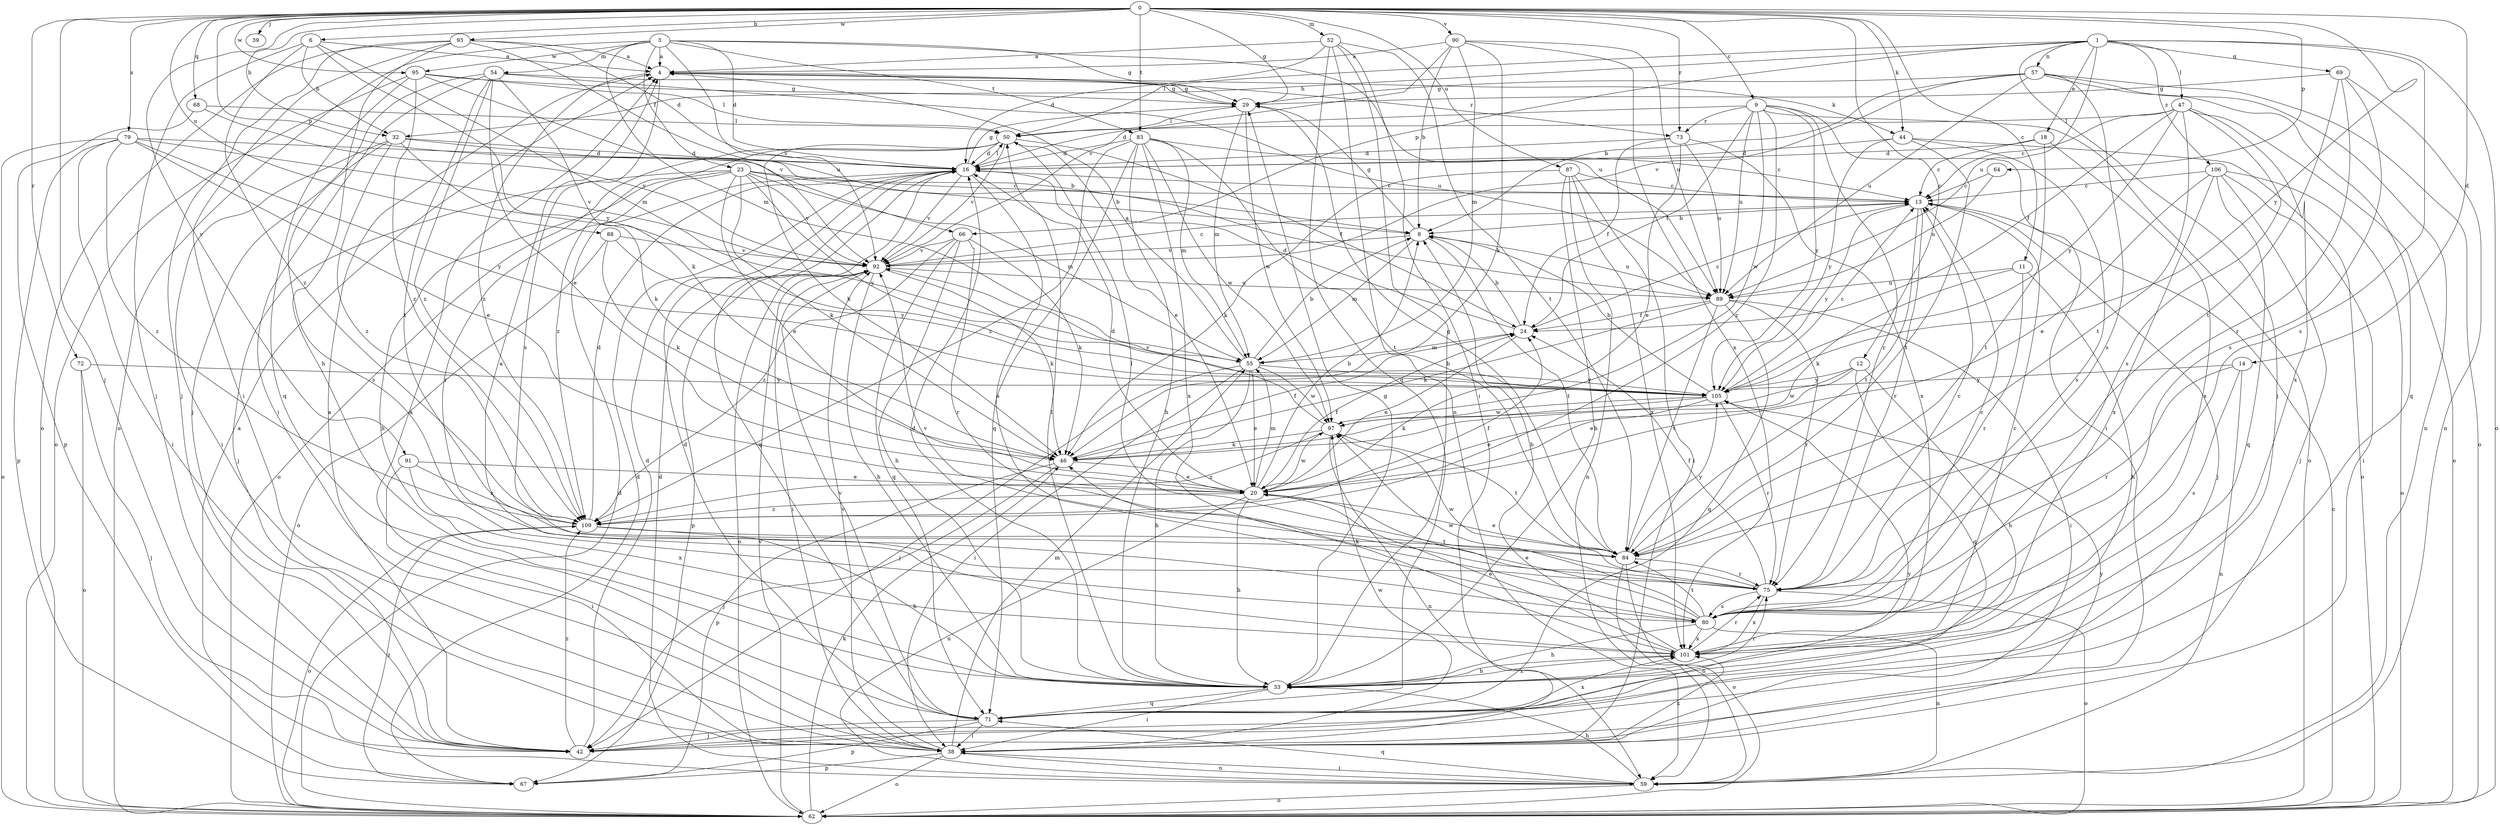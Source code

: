 strict digraph  {
0;
1;
3;
4;
6;
8;
9;
11;
12;
13;
14;
16;
18;
20;
23;
24;
29;
32;
33;
38;
39;
42;
44;
46;
47;
50;
52;
54;
55;
57;
59;
62;
64;
66;
67;
68;
69;
71;
72;
73;
75;
79;
80;
83;
84;
87;
88;
89;
90;
91;
92;
93;
95;
97;
101;
105;
106;
109;
0 -> 6  [label=b];
0 -> 9  [label=c];
0 -> 11  [label=c];
0 -> 12  [label=c];
0 -> 14  [label=d];
0 -> 29  [label=g];
0 -> 32  [label=h];
0 -> 39  [label=j];
0 -> 42  [label=j];
0 -> 44  [label=k];
0 -> 52  [label=m];
0 -> 64  [label=p];
0 -> 66  [label=p];
0 -> 68  [label=q];
0 -> 72  [label=r];
0 -> 73  [label=r];
0 -> 79  [label=s];
0 -> 83  [label=t];
0 -> 87  [label=u];
0 -> 88  [label=u];
0 -> 90  [label=v];
0 -> 91  [label=v];
0 -> 93  [label=w];
0 -> 95  [label=w];
0 -> 105  [label=y];
1 -> 18  [label=e];
1 -> 32  [label=h];
1 -> 42  [label=j];
1 -> 47  [label=l];
1 -> 50  [label=l];
1 -> 57  [label=n];
1 -> 62  [label=o];
1 -> 66  [label=p];
1 -> 69  [label=q];
1 -> 80  [label=s];
1 -> 89  [label=u];
1 -> 106  [label=z];
3 -> 4  [label=a];
3 -> 16  [label=d];
3 -> 23  [label=f];
3 -> 29  [label=g];
3 -> 54  [label=m];
3 -> 55  [label=m];
3 -> 62  [label=o];
3 -> 83  [label=t];
3 -> 89  [label=u];
3 -> 92  [label=v];
3 -> 95  [label=w];
4 -> 29  [label=g];
4 -> 44  [label=k];
4 -> 73  [label=r];
4 -> 80  [label=s];
4 -> 109  [label=z];
6 -> 4  [label=a];
6 -> 32  [label=h];
6 -> 42  [label=j];
6 -> 55  [label=m];
6 -> 105  [label=y];
6 -> 109  [label=z];
8 -> 29  [label=g];
8 -> 55  [label=m];
8 -> 84  [label=t];
8 -> 89  [label=u];
8 -> 92  [label=v];
9 -> 16  [label=d];
9 -> 24  [label=f];
9 -> 38  [label=i];
9 -> 62  [label=o];
9 -> 73  [label=r];
9 -> 75  [label=r];
9 -> 89  [label=u];
9 -> 97  [label=w];
9 -> 105  [label=y];
9 -> 109  [label=z];
11 -> 33  [label=h];
11 -> 46  [label=k];
11 -> 75  [label=r];
11 -> 89  [label=u];
12 -> 20  [label=e];
12 -> 33  [label=h];
12 -> 71  [label=q];
12 -> 97  [label=w];
12 -> 105  [label=y];
13 -> 8  [label=b];
13 -> 42  [label=j];
13 -> 75  [label=r];
13 -> 84  [label=t];
13 -> 105  [label=y];
14 -> 59  [label=n];
14 -> 75  [label=r];
14 -> 80  [label=s];
14 -> 105  [label=y];
16 -> 13  [label=c];
16 -> 29  [label=g];
16 -> 50  [label=l];
16 -> 71  [label=q];
16 -> 80  [label=s];
16 -> 92  [label=v];
18 -> 13  [label=c];
18 -> 16  [label=d];
18 -> 84  [label=t];
18 -> 101  [label=x];
20 -> 8  [label=b];
20 -> 16  [label=d];
20 -> 24  [label=f];
20 -> 33  [label=h];
20 -> 55  [label=m];
20 -> 59  [label=n];
20 -> 97  [label=w];
20 -> 109  [label=z];
23 -> 8  [label=b];
23 -> 13  [label=c];
23 -> 20  [label=e];
23 -> 33  [label=h];
23 -> 42  [label=j];
23 -> 46  [label=k];
23 -> 55  [label=m];
23 -> 75  [label=r];
23 -> 92  [label=v];
23 -> 105  [label=y];
24 -> 8  [label=b];
24 -> 13  [label=c];
24 -> 16  [label=d];
24 -> 20  [label=e];
24 -> 55  [label=m];
29 -> 50  [label=l];
29 -> 55  [label=m];
29 -> 97  [label=w];
32 -> 8  [label=b];
32 -> 16  [label=d];
32 -> 38  [label=i];
32 -> 46  [label=k];
32 -> 80  [label=s];
32 -> 109  [label=z];
33 -> 16  [label=d];
33 -> 29  [label=g];
33 -> 38  [label=i];
33 -> 50  [label=l];
33 -> 71  [label=q];
33 -> 75  [label=r];
33 -> 101  [label=x];
38 -> 4  [label=a];
38 -> 55  [label=m];
38 -> 59  [label=n];
38 -> 62  [label=o];
38 -> 67  [label=p];
38 -> 92  [label=v];
38 -> 97  [label=w];
38 -> 101  [label=x];
38 -> 105  [label=y];
42 -> 4  [label=a];
42 -> 16  [label=d];
42 -> 105  [label=y];
42 -> 109  [label=z];
44 -> 16  [label=d];
44 -> 62  [label=o];
44 -> 80  [label=s];
44 -> 84  [label=t];
44 -> 105  [label=y];
46 -> 20  [label=e];
46 -> 24  [label=f];
46 -> 42  [label=j];
46 -> 67  [label=p];
47 -> 13  [label=c];
47 -> 24  [label=f];
47 -> 50  [label=l];
47 -> 62  [label=o];
47 -> 80  [label=s];
47 -> 84  [label=t];
47 -> 101  [label=x];
47 -> 105  [label=y];
50 -> 16  [label=d];
50 -> 20  [label=e];
50 -> 24  [label=f];
50 -> 46  [label=k];
50 -> 62  [label=o];
50 -> 92  [label=v];
50 -> 109  [label=z];
52 -> 4  [label=a];
52 -> 16  [label=d];
52 -> 33  [label=h];
52 -> 38  [label=i];
52 -> 59  [label=n];
52 -> 71  [label=q];
52 -> 84  [label=t];
54 -> 20  [label=e];
54 -> 29  [label=g];
54 -> 38  [label=i];
54 -> 42  [label=j];
54 -> 46  [label=k];
54 -> 84  [label=t];
54 -> 89  [label=u];
54 -> 109  [label=z];
55 -> 4  [label=a];
55 -> 8  [label=b];
55 -> 20  [label=e];
55 -> 33  [label=h];
55 -> 38  [label=i];
55 -> 42  [label=j];
55 -> 97  [label=w];
55 -> 105  [label=y];
57 -> 8  [label=b];
57 -> 29  [label=g];
57 -> 59  [label=n];
57 -> 62  [label=o];
57 -> 71  [label=q];
57 -> 80  [label=s];
57 -> 89  [label=u];
57 -> 92  [label=v];
59 -> 4  [label=a];
59 -> 16  [label=d];
59 -> 33  [label=h];
59 -> 38  [label=i];
59 -> 62  [label=o];
59 -> 71  [label=q];
62 -> 13  [label=c];
62 -> 16  [label=d];
62 -> 46  [label=k];
62 -> 92  [label=v];
64 -> 13  [label=c];
64 -> 89  [label=u];
66 -> 33  [label=h];
66 -> 46  [label=k];
66 -> 71  [label=q];
66 -> 75  [label=r];
66 -> 92  [label=v];
66 -> 109  [label=z];
67 -> 16  [label=d];
67 -> 109  [label=z];
68 -> 50  [label=l];
68 -> 67  [label=p];
68 -> 92  [label=v];
69 -> 29  [label=g];
69 -> 59  [label=n];
69 -> 75  [label=r];
69 -> 80  [label=s];
69 -> 84  [label=t];
71 -> 16  [label=d];
71 -> 38  [label=i];
71 -> 42  [label=j];
71 -> 67  [label=p];
71 -> 92  [label=v];
71 -> 101  [label=x];
72 -> 42  [label=j];
72 -> 62  [label=o];
72 -> 105  [label=y];
73 -> 16  [label=d];
73 -> 20  [label=e];
73 -> 24  [label=f];
73 -> 89  [label=u];
73 -> 101  [label=x];
75 -> 13  [label=c];
75 -> 24  [label=f];
75 -> 50  [label=l];
75 -> 62  [label=o];
75 -> 80  [label=s];
75 -> 92  [label=v];
75 -> 97  [label=w];
75 -> 101  [label=x];
79 -> 16  [label=d];
79 -> 20  [label=e];
79 -> 38  [label=i];
79 -> 62  [label=o];
79 -> 67  [label=p];
79 -> 92  [label=v];
79 -> 105  [label=y];
79 -> 109  [label=z];
80 -> 13  [label=c];
80 -> 20  [label=e];
80 -> 33  [label=h];
80 -> 46  [label=k];
80 -> 59  [label=n];
80 -> 84  [label=t];
80 -> 97  [label=w];
80 -> 101  [label=x];
83 -> 13  [label=c];
83 -> 16  [label=d];
83 -> 33  [label=h];
83 -> 55  [label=m];
83 -> 71  [label=q];
83 -> 84  [label=t];
83 -> 97  [label=w];
83 -> 101  [label=x];
83 -> 109  [label=z];
84 -> 20  [label=e];
84 -> 29  [label=g];
84 -> 59  [label=n];
84 -> 62  [label=o];
84 -> 75  [label=r];
84 -> 105  [label=y];
87 -> 13  [label=c];
87 -> 33  [label=h];
87 -> 38  [label=i];
87 -> 46  [label=k];
87 -> 59  [label=n];
87 -> 101  [label=x];
88 -> 46  [label=k];
88 -> 62  [label=o];
88 -> 92  [label=v];
88 -> 105  [label=y];
89 -> 24  [label=f];
89 -> 38  [label=i];
89 -> 46  [label=k];
89 -> 71  [label=q];
89 -> 75  [label=r];
89 -> 84  [label=t];
90 -> 4  [label=a];
90 -> 8  [label=b];
90 -> 46  [label=k];
90 -> 55  [label=m];
90 -> 89  [label=u];
90 -> 92  [label=v];
90 -> 101  [label=x];
91 -> 20  [label=e];
91 -> 38  [label=i];
91 -> 101  [label=x];
91 -> 109  [label=z];
92 -> 13  [label=c];
92 -> 33  [label=h];
92 -> 38  [label=i];
92 -> 46  [label=k];
92 -> 62  [label=o];
92 -> 67  [label=p];
92 -> 89  [label=u];
93 -> 4  [label=a];
93 -> 16  [label=d];
93 -> 33  [label=h];
93 -> 38  [label=i];
93 -> 42  [label=j];
93 -> 62  [label=o];
93 -> 89  [label=u];
95 -> 29  [label=g];
95 -> 50  [label=l];
95 -> 62  [label=o];
95 -> 71  [label=q];
95 -> 92  [label=v];
95 -> 109  [label=z];
97 -> 46  [label=k];
97 -> 59  [label=n];
97 -> 84  [label=t];
97 -> 92  [label=v];
97 -> 109  [label=z];
101 -> 4  [label=a];
101 -> 8  [label=b];
101 -> 13  [label=c];
101 -> 20  [label=e];
101 -> 33  [label=h];
101 -> 75  [label=r];
105 -> 8  [label=b];
105 -> 13  [label=c];
105 -> 20  [label=e];
105 -> 46  [label=k];
105 -> 75  [label=r];
105 -> 97  [label=w];
106 -> 13  [label=c];
106 -> 20  [label=e];
106 -> 38  [label=i];
106 -> 42  [label=j];
106 -> 62  [label=o];
106 -> 71  [label=q];
106 -> 101  [label=x];
109 -> 16  [label=d];
109 -> 24  [label=f];
109 -> 33  [label=h];
109 -> 62  [label=o];
109 -> 84  [label=t];
}
